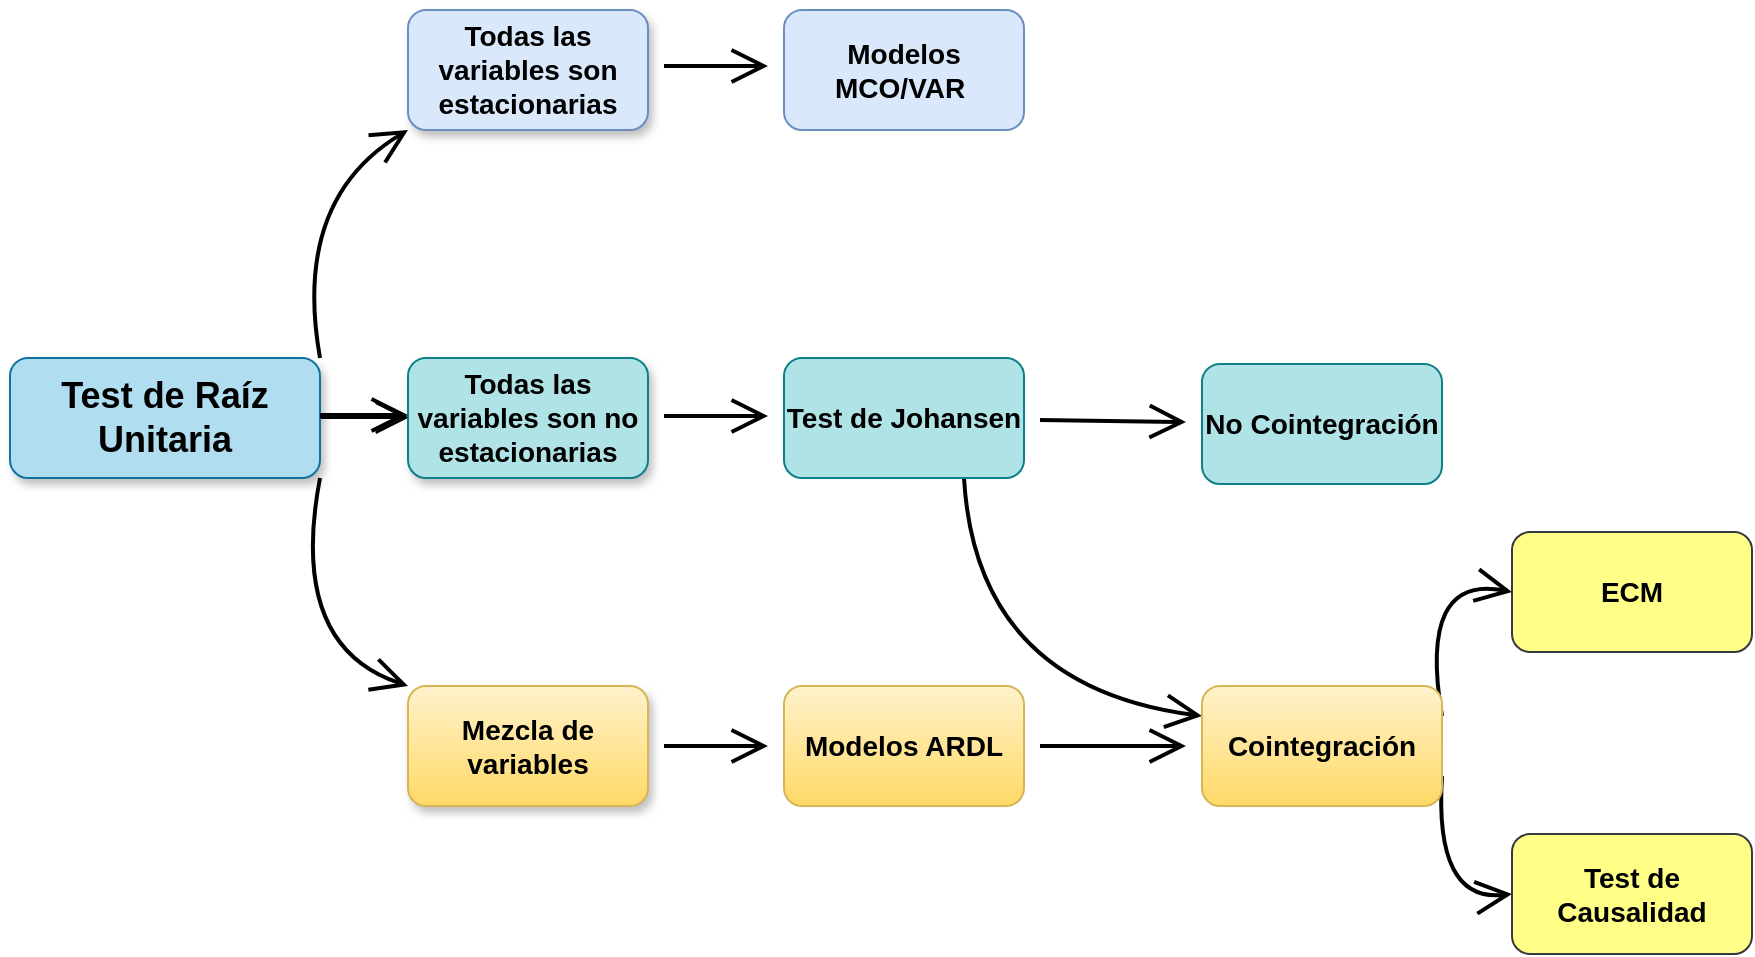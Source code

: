<mxfile version="20.6.0" type="github">
  <diagram id="6gv94CCl8LnwRC33zrmw" name="Página-1">
    <mxGraphModel dx="1438" dy="571" grid="0" gridSize="10" guides="1" tooltips="1" connect="1" arrows="1" fold="1" page="0" pageScale="1" pageWidth="827" pageHeight="1169" math="0" shadow="0">
      <root>
        <mxCell id="0" />
        <mxCell id="1" parent="0" />
        <mxCell id="vbvKpT2ewYQXPFH5bMHh-3" style="edgeStyle=none;orthogonalLoop=1;jettySize=auto;html=1;fontSize=12;endArrow=open;startSize=14;endSize=14;sourcePerimeterSpacing=8;targetPerimeterSpacing=8;entryX=0;entryY=1;entryDx=0;entryDy=0;exitX=0;exitY=1;exitDx=0;exitDy=0;curved=1;strokeWidth=2;" parent="1" source="vbvKpT2ewYQXPFH5bMHh-4" target="vbvKpT2ewYQXPFH5bMHh-7" edge="1">
          <mxGeometry relative="1" as="geometry">
            <mxPoint x="95.059" y="239.363" as="sourcePoint" />
            <mxPoint x="115.062" y="219.694" as="targetPoint" />
            <Array as="points">
              <mxPoint x="89" y="184" />
            </Array>
          </mxGeometry>
        </mxCell>
        <mxCell id="vbvKpT2ewYQXPFH5bMHh-6" value="" style="edgeStyle=none;curved=1;rounded=1;orthogonalLoop=1;jettySize=auto;html=1;fontSize=12;endArrow=open;startSize=14;endSize=14;sourcePerimeterSpacing=8;targetPerimeterSpacing=8;exitX=0;exitY=0.5;exitDx=0;exitDy=0;entryX=0;entryY=0.5;entryDx=0;entryDy=0;entryPerimeter=0;" parent="1" source="vbvKpT2ewYQXPFH5bMHh-4" target="vbvKpT2ewYQXPFH5bMHh-5" edge="1">
          <mxGeometry relative="1" as="geometry" />
        </mxCell>
        <mxCell id="vbvKpT2ewYQXPFH5bMHh-13" style="edgeStyle=none;curved=1;rounded=1;orthogonalLoop=1;jettySize=auto;html=1;exitX=0;exitY=0;exitDx=0;exitDy=0;entryX=0;entryY=0;entryDx=0;entryDy=0;fontSize=12;endArrow=open;startSize=14;endSize=14;sourcePerimeterSpacing=8;targetPerimeterSpacing=8;strokeWidth=2;" parent="1" source="vbvKpT2ewYQXPFH5bMHh-4" target="vbvKpT2ewYQXPFH5bMHh-9" edge="1">
          <mxGeometry relative="1" as="geometry">
            <Array as="points">
              <mxPoint x="87" y="407" />
            </Array>
          </mxGeometry>
        </mxCell>
        <mxCell id="vbvKpT2ewYQXPFH5bMHh-4" value="Test de Raíz Unitaria" style="rounded=1;whiteSpace=wrap;html=1;fontSize=18;direction=west;fillColor=#b1ddf0;fontStyle=1;glass=0;shadow=1;sketch=0;strokeColor=#10739e;" parent="1" vertex="1">
          <mxGeometry x="-52" y="263" width="155" height="60" as="geometry" />
        </mxCell>
        <mxCell id="vbvKpT2ewYQXPFH5bMHh-5" value="Todas las variables son no estacionarias" style="whiteSpace=wrap;html=1;fontSize=14;rounded=1;fontStyle=1;fillColor=#b0e3e6;strokeColor=#0e8088;shadow=1;" parent="1" vertex="1">
          <mxGeometry x="147" y="263" width="120" height="60" as="geometry" />
        </mxCell>
        <mxCell id="vbvKpT2ewYQXPFH5bMHh-7" value="Todas las variables son estacionarias" style="whiteSpace=wrap;html=1;fontSize=14;rounded=1;strokeColor=#6c8ebf;fontStyle=1;shadow=1;fillColor=#dae8fc;" parent="1" vertex="1">
          <mxGeometry x="147" y="89" width="120" height="60" as="geometry" />
        </mxCell>
        <mxCell id="vbvKpT2ewYQXPFH5bMHh-20" value="" style="edgeStyle=none;curved=1;rounded=1;orthogonalLoop=1;jettySize=auto;html=1;fontSize=12;endArrow=open;startSize=14;endSize=14;sourcePerimeterSpacing=8;targetPerimeterSpacing=8;strokeWidth=2;" parent="1" source="vbvKpT2ewYQXPFH5bMHh-9" target="vbvKpT2ewYQXPFH5bMHh-19" edge="1">
          <mxGeometry relative="1" as="geometry" />
        </mxCell>
        <mxCell id="vbvKpT2ewYQXPFH5bMHh-9" value="Mezcla de variables" style="whiteSpace=wrap;html=1;fontSize=14;rounded=1;fontStyle=1;fillColor=#fff2cc;strokeColor=#d6b656;shadow=1;gradientColor=#ffd966;" parent="1" vertex="1">
          <mxGeometry x="147" y="427" width="120" height="60" as="geometry" />
        </mxCell>
        <mxCell id="vbvKpT2ewYQXPFH5bMHh-15" value="Modelos MCO/VAR&amp;nbsp;" style="whiteSpace=wrap;html=1;fontSize=14;rounded=1;fontStyle=1;fillColor=#dae8fc;strokeColor=#6c8ebf;" parent="1" vertex="1">
          <mxGeometry x="335" y="89" width="120" height="60" as="geometry" />
        </mxCell>
        <mxCell id="vbvKpT2ewYQXPFH5bMHh-24" value="" style="edgeStyle=none;curved=1;rounded=1;orthogonalLoop=1;jettySize=auto;html=1;fontSize=12;endArrow=open;startSize=14;endSize=14;sourcePerimeterSpacing=8;targetPerimeterSpacing=8;strokeWidth=2;" parent="1" source="vbvKpT2ewYQXPFH5bMHh-17" target="vbvKpT2ewYQXPFH5bMHh-23" edge="1">
          <mxGeometry relative="1" as="geometry" />
        </mxCell>
        <mxCell id="vbvKpT2ewYQXPFH5bMHh-31" style="edgeStyle=none;curved=1;rounded=1;orthogonalLoop=1;jettySize=auto;html=1;exitX=0.75;exitY=1;exitDx=0;exitDy=0;entryX=0;entryY=0.25;entryDx=0;entryDy=0;fontSize=12;endArrow=open;startSize=14;endSize=14;sourcePerimeterSpacing=8;targetPerimeterSpacing=8;strokeWidth=2;" parent="1" source="vbvKpT2ewYQXPFH5bMHh-17" target="vbvKpT2ewYQXPFH5bMHh-21" edge="1">
          <mxGeometry relative="1" as="geometry">
            <Array as="points">
              <mxPoint x="431" y="427" />
            </Array>
          </mxGeometry>
        </mxCell>
        <mxCell id="vbvKpT2ewYQXPFH5bMHh-17" value="Test de Johansen" style="whiteSpace=wrap;html=1;fontSize=14;rounded=1;fontStyle=1;fillColor=#b0e3e6;strokeColor=#0e8088;" parent="1" vertex="1">
          <mxGeometry x="335" y="263" width="120" height="60" as="geometry" />
        </mxCell>
        <mxCell id="vbvKpT2ewYQXPFH5bMHh-22" value="" style="edgeStyle=none;curved=1;rounded=1;orthogonalLoop=1;jettySize=auto;html=1;fontSize=12;endArrow=open;startSize=14;endSize=14;sourcePerimeterSpacing=8;targetPerimeterSpacing=8;strokeWidth=2;" parent="1" source="vbvKpT2ewYQXPFH5bMHh-19" target="vbvKpT2ewYQXPFH5bMHh-21" edge="1">
          <mxGeometry relative="1" as="geometry" />
        </mxCell>
        <mxCell id="vbvKpT2ewYQXPFH5bMHh-19" value="Modelos ARDL" style="whiteSpace=wrap;html=1;fontSize=14;rounded=1;fontStyle=1;fillColor=#fff2cc;strokeColor=#d6b656;gradientColor=#ffd966;" parent="1" vertex="1">
          <mxGeometry x="335" y="427" width="120" height="60" as="geometry" />
        </mxCell>
        <mxCell id="vbvKpT2ewYQXPFH5bMHh-29" style="edgeStyle=none;curved=1;rounded=1;orthogonalLoop=1;jettySize=auto;html=1;exitX=1;exitY=0.25;exitDx=0;exitDy=0;entryX=0;entryY=0.5;entryDx=0;entryDy=0;fontSize=12;endArrow=open;startSize=14;endSize=14;sourcePerimeterSpacing=8;targetPerimeterSpacing=8;strokeWidth=2;" parent="1" source="vbvKpT2ewYQXPFH5bMHh-21" target="vbvKpT2ewYQXPFH5bMHh-26" edge="1">
          <mxGeometry relative="1" as="geometry">
            <Array as="points">
              <mxPoint x="652" y="371" />
            </Array>
          </mxGeometry>
        </mxCell>
        <mxCell id="vbvKpT2ewYQXPFH5bMHh-30" style="edgeStyle=none;curved=1;rounded=1;orthogonalLoop=1;jettySize=auto;html=1;exitX=1;exitY=0.75;exitDx=0;exitDy=0;entryX=0;entryY=0.5;entryDx=0;entryDy=0;fontSize=12;endArrow=open;startSize=14;endSize=14;sourcePerimeterSpacing=8;targetPerimeterSpacing=8;strokeWidth=2;" parent="1" source="vbvKpT2ewYQXPFH5bMHh-21" target="vbvKpT2ewYQXPFH5bMHh-25" edge="1">
          <mxGeometry relative="1" as="geometry">
            <Array as="points">
              <mxPoint x="660" y="535" />
            </Array>
          </mxGeometry>
        </mxCell>
        <mxCell id="vbvKpT2ewYQXPFH5bMHh-21" value="Cointegración" style="whiteSpace=wrap;html=1;fontSize=14;rounded=1;fontStyle=1;fillColor=#fff2cc;strokeColor=#d6b656;gradientColor=#ffd966;" parent="1" vertex="1">
          <mxGeometry x="544" y="427" width="120" height="60" as="geometry" />
        </mxCell>
        <mxCell id="vbvKpT2ewYQXPFH5bMHh-23" value="No Cointegración" style="whiteSpace=wrap;html=1;fontSize=14;rounded=1;fontStyle=1;fillColor=#b0e3e6;strokeColor=#0e8088;" parent="1" vertex="1">
          <mxGeometry x="544" y="266" width="120" height="60" as="geometry" />
        </mxCell>
        <mxCell id="vbvKpT2ewYQXPFH5bMHh-25" value="Test de Causalidad" style="whiteSpace=wrap;html=1;fontSize=14;rounded=1;fontStyle=1;fillColor=#ffff88;strokeColor=#36393d;" parent="1" vertex="1">
          <mxGeometry x="699" y="501" width="120" height="60" as="geometry" />
        </mxCell>
        <mxCell id="vbvKpT2ewYQXPFH5bMHh-26" value="ECM" style="whiteSpace=wrap;html=1;fontSize=14;rounded=1;fontStyle=1;fillColor=#ffff88;strokeColor=#36393d;" parent="1" vertex="1">
          <mxGeometry x="699" y="350" width="120" height="60" as="geometry" />
        </mxCell>
        <mxCell id="98cZu8YV0rCawIEGxm6X-1" value="" style="edgeStyle=none;curved=1;rounded=1;orthogonalLoop=1;jettySize=auto;html=1;fontSize=12;endArrow=open;startSize=14;endSize=14;sourcePerimeterSpacing=8;targetPerimeterSpacing=8;exitX=0;exitY=0.5;exitDx=0;exitDy=0;entryX=0;entryY=0.5;entryDx=0;entryDy=0;entryPerimeter=0;" edge="1" parent="1">
          <mxGeometry relative="1" as="geometry">
            <mxPoint x="103" y="292.5" as="sourcePoint" />
            <mxPoint x="147" y="292.5" as="targetPoint" />
          </mxGeometry>
        </mxCell>
        <mxCell id="98cZu8YV0rCawIEGxm6X-3" value="" style="edgeStyle=none;curved=1;rounded=1;orthogonalLoop=1;jettySize=auto;html=1;fontSize=12;endArrow=open;startSize=14;endSize=14;sourcePerimeterSpacing=8;targetPerimeterSpacing=8;strokeWidth=2;" edge="1" parent="1">
          <mxGeometry relative="1" as="geometry">
            <mxPoint x="275" y="292" as="sourcePoint" />
            <mxPoint x="327" y="292" as="targetPoint" />
            <Array as="points" />
          </mxGeometry>
        </mxCell>
        <mxCell id="98cZu8YV0rCawIEGxm6X-4" value="" style="edgeStyle=none;curved=1;rounded=1;orthogonalLoop=1;jettySize=auto;html=1;fontSize=12;endArrow=open;startSize=14;endSize=14;sourcePerimeterSpacing=8;targetPerimeterSpacing=8;strokeWidth=2;" edge="1" parent="1">
          <mxGeometry relative="1" as="geometry">
            <mxPoint x="275" y="117" as="sourcePoint" />
            <mxPoint x="327" y="117" as="targetPoint" />
            <Array as="points" />
          </mxGeometry>
        </mxCell>
        <mxCell id="98cZu8YV0rCawIEGxm6X-6" value="" style="edgeStyle=none;curved=1;rounded=1;orthogonalLoop=1;jettySize=auto;html=1;fontSize=12;endArrow=open;startSize=14;endSize=14;sourcePerimeterSpacing=8;targetPerimeterSpacing=8;exitX=0;exitY=0.5;exitDx=0;exitDy=0;entryX=0;entryY=0.5;entryDx=0;entryDy=0;entryPerimeter=0;strokeWidth=2;" edge="1" parent="1">
          <mxGeometry relative="1" as="geometry">
            <mxPoint x="103" y="291.5" as="sourcePoint" />
            <mxPoint x="147" y="291.5" as="targetPoint" />
          </mxGeometry>
        </mxCell>
      </root>
    </mxGraphModel>
  </diagram>
</mxfile>
